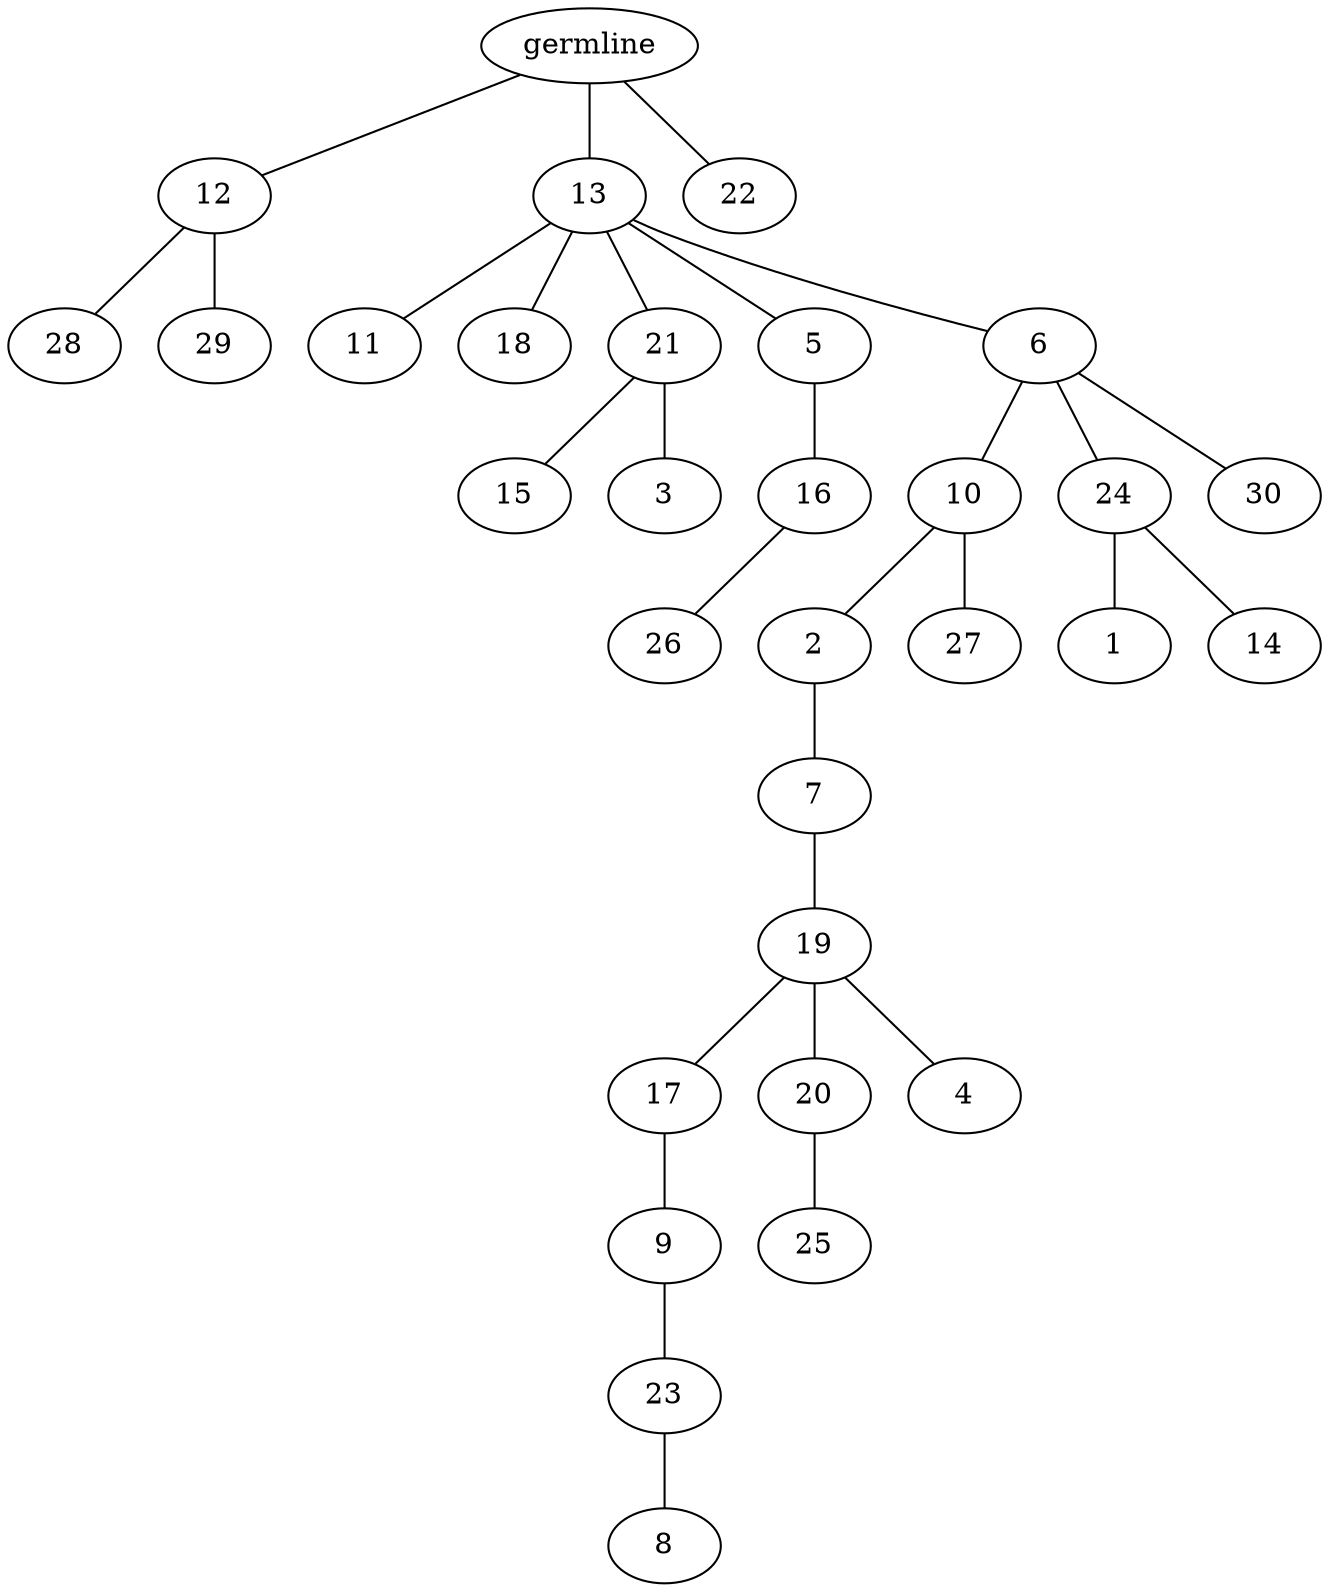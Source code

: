graph tree {
    "139699024700992" [label="germline"];
    "139699024599600" [label="12"];
    "139699024757472" [label="28"];
    "139699024757712" [label="29"];
    "139699024758816" [label="13"];
    "139699024758384" [label="11"];
    "139699024758000" [label="18"];
    "139699024758672" [label="21"];
    "139699024758480" [label="15"];
    "139699024758288" [label="3"];
    "139699024759824" [label="5"];
    "139699024759296" [label="16"];
    "139699024759488" [label="26"];
    "139699024759872" [label="6"];
    "139699024759056" [label="10"];
    "139699024760112" [label="2"];
    "139699024760400" [label="7"];
    "139699024760736" [label="19"];
    "139699024654448" [label="17"];
    "139699024654880" [label="9"];
    "139699024655168" [label="23"];
    "139699024681568" [label="8"];
    "139699024655408" [label="20"];
    "139699024654688" [label="25"];
    "139699024655648" [label="4"];
    "139699024760016" [label="27"];
    "139699024759776" [label="24"];
    "139699024656128" [label="1"];
    "139699024654640" [label="14"];
    "139699024760688" [label="30"];
    "139699024760544" [label="22"];
    "139699024700992" -- "139699024599600";
    "139699024700992" -- "139699024758816";
    "139699024700992" -- "139699024760544";
    "139699024599600" -- "139699024757472";
    "139699024599600" -- "139699024757712";
    "139699024758816" -- "139699024758384";
    "139699024758816" -- "139699024758000";
    "139699024758816" -- "139699024758672";
    "139699024758816" -- "139699024759824";
    "139699024758816" -- "139699024759872";
    "139699024758672" -- "139699024758480";
    "139699024758672" -- "139699024758288";
    "139699024759824" -- "139699024759296";
    "139699024759296" -- "139699024759488";
    "139699024759872" -- "139699024759056";
    "139699024759872" -- "139699024759776";
    "139699024759872" -- "139699024760688";
    "139699024759056" -- "139699024760112";
    "139699024759056" -- "139699024760016";
    "139699024760112" -- "139699024760400";
    "139699024760400" -- "139699024760736";
    "139699024760736" -- "139699024654448";
    "139699024760736" -- "139699024655408";
    "139699024760736" -- "139699024655648";
    "139699024654448" -- "139699024654880";
    "139699024654880" -- "139699024655168";
    "139699024655168" -- "139699024681568";
    "139699024655408" -- "139699024654688";
    "139699024759776" -- "139699024656128";
    "139699024759776" -- "139699024654640";
}
